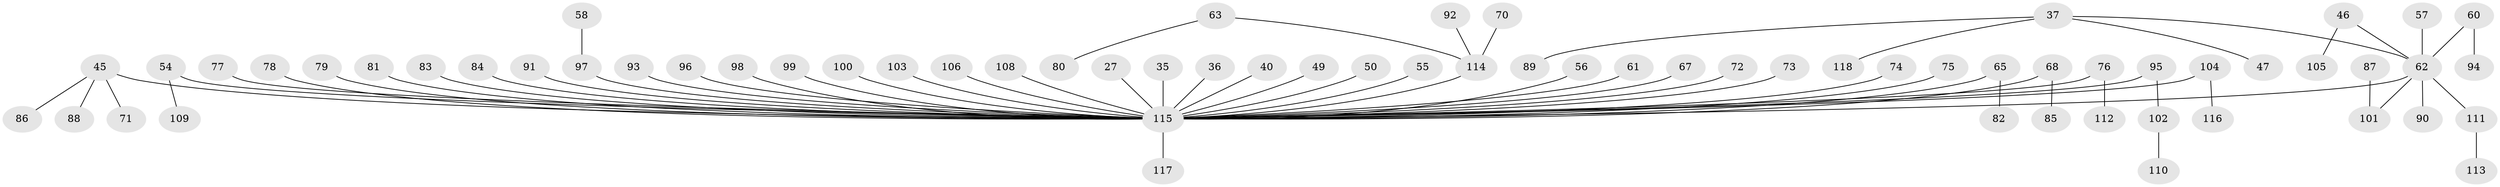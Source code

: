// original degree distribution, {4: 0.06779661016949153, 3: 0.1271186440677966, 5: 0.03389830508474576, 8: 0.00847457627118644, 6: 0.025423728813559324, 2: 0.2033898305084746, 1: 0.5338983050847458}
// Generated by graph-tools (version 1.1) at 2025/56/03/04/25 21:56:00]
// undirected, 70 vertices, 69 edges
graph export_dot {
graph [start="1"]
  node [color=gray90,style=filled];
  27;
  35;
  36;
  37;
  40;
  45;
  46;
  47;
  49;
  50;
  54;
  55;
  56;
  57;
  58;
  60;
  61;
  62 [super="+52+29"];
  63;
  65;
  67;
  68;
  70;
  71;
  72;
  73;
  74;
  75;
  76;
  77;
  78;
  79;
  80;
  81;
  82;
  83;
  84;
  85;
  86;
  87;
  88;
  89;
  90;
  91;
  92;
  93;
  94;
  95;
  96;
  97 [super="+41"];
  98;
  99;
  100;
  101 [super="+48"];
  102;
  103;
  104 [super="+32"];
  105;
  106;
  108;
  109;
  110;
  111;
  112;
  113;
  114 [super="+44"];
  115 [super="+9+14+66+42+53+107+18+20+24+28+64+33+25"];
  116;
  117;
  118;
  27 -- 115;
  35 -- 115;
  36 -- 115;
  37 -- 47;
  37 -- 89;
  37 -- 118;
  37 -- 62;
  40 -- 115;
  45 -- 71;
  45 -- 86;
  45 -- 88;
  45 -- 115;
  46 -- 105;
  46 -- 62;
  49 -- 115;
  50 -- 115;
  54 -- 109;
  54 -- 115;
  55 -- 115;
  56 -- 115;
  57 -- 62;
  58 -- 97;
  60 -- 94;
  60 -- 62;
  61 -- 115;
  62 -- 90;
  62 -- 101;
  62 -- 111;
  62 -- 115;
  63 -- 80;
  63 -- 114;
  65 -- 82;
  65 -- 115;
  67 -- 115;
  68 -- 85;
  68 -- 115;
  70 -- 114;
  72 -- 115;
  73 -- 115;
  74 -- 115;
  75 -- 115;
  76 -- 112;
  76 -- 115;
  77 -- 115;
  78 -- 115;
  79 -- 115;
  81 -- 115;
  83 -- 115;
  84 -- 115;
  87 -- 101;
  91 -- 115;
  92 -- 114;
  93 -- 115;
  95 -- 102;
  95 -- 115;
  96 -- 115;
  97 -- 115;
  98 -- 115;
  99 -- 115;
  100 -- 115;
  102 -- 110;
  103 -- 115;
  104 -- 116;
  104 -- 115;
  106 -- 115;
  108 -- 115;
  111 -- 113;
  114 -- 115;
  115 -- 117;
}

